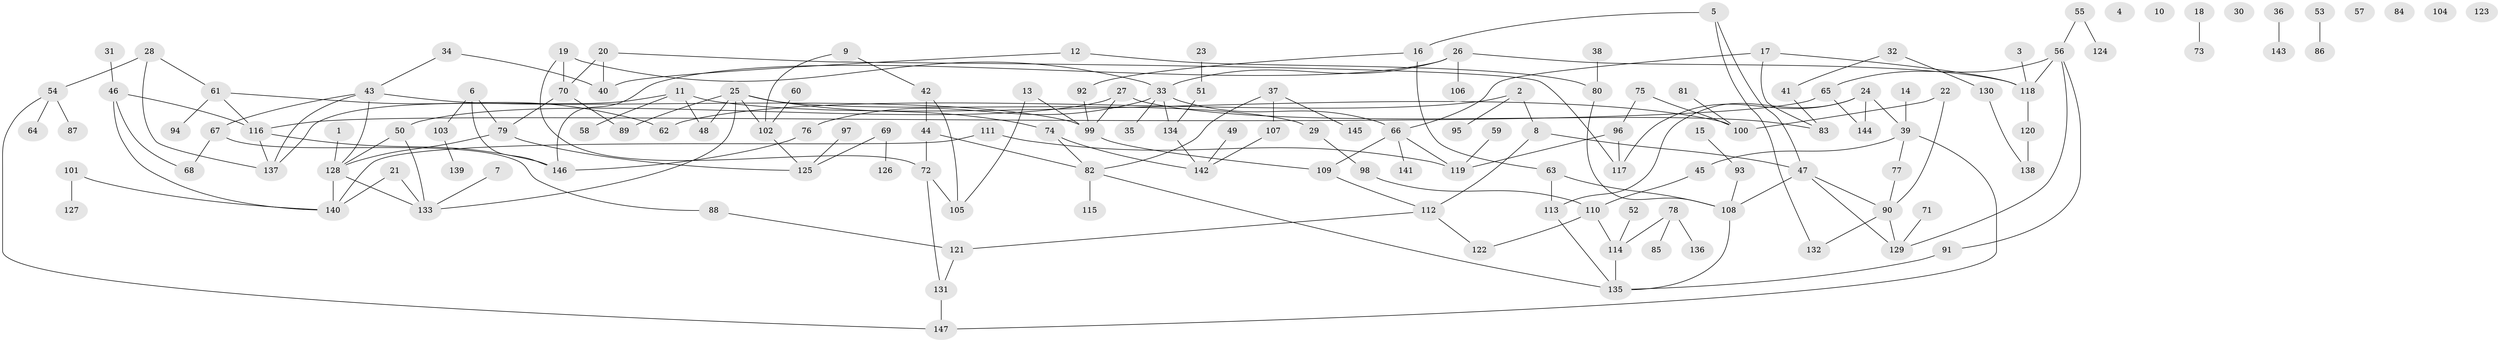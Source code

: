 // coarse degree distribution, {1: 0.3561643835616438, 0: 0.1232876712328767, 3: 0.0410958904109589, 2: 0.1643835616438356, 9: 0.0410958904109589, 4: 0.1232876712328767, 5: 0.1095890410958904, 10: 0.0136986301369863, 6: 0.0273972602739726}
// Generated by graph-tools (version 1.1) at 2025/44/03/04/25 21:44:08]
// undirected, 147 vertices, 184 edges
graph export_dot {
graph [start="1"]
  node [color=gray90,style=filled];
  1;
  2;
  3;
  4;
  5;
  6;
  7;
  8;
  9;
  10;
  11;
  12;
  13;
  14;
  15;
  16;
  17;
  18;
  19;
  20;
  21;
  22;
  23;
  24;
  25;
  26;
  27;
  28;
  29;
  30;
  31;
  32;
  33;
  34;
  35;
  36;
  37;
  38;
  39;
  40;
  41;
  42;
  43;
  44;
  45;
  46;
  47;
  48;
  49;
  50;
  51;
  52;
  53;
  54;
  55;
  56;
  57;
  58;
  59;
  60;
  61;
  62;
  63;
  64;
  65;
  66;
  67;
  68;
  69;
  70;
  71;
  72;
  73;
  74;
  75;
  76;
  77;
  78;
  79;
  80;
  81;
  82;
  83;
  84;
  85;
  86;
  87;
  88;
  89;
  90;
  91;
  92;
  93;
  94;
  95;
  96;
  97;
  98;
  99;
  100;
  101;
  102;
  103;
  104;
  105;
  106;
  107;
  108;
  109;
  110;
  111;
  112;
  113;
  114;
  115;
  116;
  117;
  118;
  119;
  120;
  121;
  122;
  123;
  124;
  125;
  126;
  127;
  128;
  129;
  130;
  131;
  132;
  133;
  134;
  135;
  136;
  137;
  138;
  139;
  140;
  141;
  142;
  143;
  144;
  145;
  146;
  147;
  1 -- 128;
  2 -- 8;
  2 -- 62;
  2 -- 95;
  3 -- 118;
  5 -- 16;
  5 -- 47;
  5 -- 132;
  6 -- 79;
  6 -- 103;
  6 -- 146;
  7 -- 133;
  8 -- 47;
  8 -- 112;
  9 -- 42;
  9 -- 102;
  11 -- 48;
  11 -- 58;
  11 -- 100;
  11 -- 137;
  12 -- 40;
  12 -- 80;
  13 -- 99;
  13 -- 105;
  14 -- 39;
  15 -- 93;
  16 -- 63;
  16 -- 92;
  17 -- 66;
  17 -- 83;
  17 -- 118;
  18 -- 73;
  19 -- 33;
  19 -- 70;
  19 -- 72;
  20 -- 40;
  20 -- 70;
  20 -- 117;
  21 -- 133;
  21 -- 140;
  22 -- 90;
  22 -- 100;
  23 -- 51;
  24 -- 39;
  24 -- 113;
  24 -- 117;
  24 -- 144;
  25 -- 29;
  25 -- 48;
  25 -- 74;
  25 -- 89;
  25 -- 102;
  25 -- 133;
  26 -- 33;
  26 -- 106;
  26 -- 118;
  26 -- 146;
  27 -- 50;
  27 -- 83;
  27 -- 99;
  28 -- 54;
  28 -- 61;
  28 -- 137;
  29 -- 98;
  31 -- 46;
  32 -- 41;
  32 -- 130;
  33 -- 35;
  33 -- 66;
  33 -- 76;
  33 -- 134;
  34 -- 40;
  34 -- 43;
  36 -- 143;
  37 -- 82;
  37 -- 107;
  37 -- 145;
  38 -- 80;
  39 -- 45;
  39 -- 77;
  39 -- 147;
  41 -- 83;
  42 -- 44;
  42 -- 105;
  43 -- 67;
  43 -- 99;
  43 -- 128;
  43 -- 137;
  44 -- 72;
  44 -- 82;
  45 -- 110;
  46 -- 68;
  46 -- 116;
  46 -- 140;
  47 -- 90;
  47 -- 108;
  47 -- 129;
  49 -- 142;
  50 -- 128;
  50 -- 133;
  51 -- 134;
  52 -- 114;
  53 -- 86;
  54 -- 64;
  54 -- 87;
  54 -- 147;
  55 -- 56;
  55 -- 124;
  56 -- 65;
  56 -- 91;
  56 -- 118;
  56 -- 129;
  59 -- 119;
  60 -- 102;
  61 -- 62;
  61 -- 94;
  61 -- 116;
  63 -- 108;
  63 -- 113;
  65 -- 116;
  65 -- 144;
  66 -- 109;
  66 -- 119;
  66 -- 141;
  67 -- 68;
  67 -- 88;
  69 -- 125;
  69 -- 126;
  70 -- 79;
  70 -- 89;
  71 -- 129;
  72 -- 105;
  72 -- 131;
  74 -- 82;
  74 -- 142;
  75 -- 96;
  75 -- 100;
  76 -- 146;
  77 -- 90;
  78 -- 85;
  78 -- 114;
  78 -- 136;
  79 -- 125;
  79 -- 128;
  80 -- 108;
  81 -- 100;
  82 -- 115;
  82 -- 135;
  88 -- 121;
  90 -- 129;
  90 -- 132;
  91 -- 135;
  92 -- 99;
  93 -- 108;
  96 -- 117;
  96 -- 119;
  97 -- 125;
  98 -- 110;
  99 -- 109;
  101 -- 127;
  101 -- 140;
  102 -- 125;
  103 -- 139;
  107 -- 142;
  108 -- 135;
  109 -- 112;
  110 -- 114;
  110 -- 122;
  111 -- 119;
  111 -- 140;
  112 -- 121;
  112 -- 122;
  113 -- 135;
  114 -- 135;
  116 -- 137;
  116 -- 146;
  118 -- 120;
  120 -- 138;
  121 -- 131;
  128 -- 133;
  128 -- 140;
  130 -- 138;
  131 -- 147;
  134 -- 142;
}
